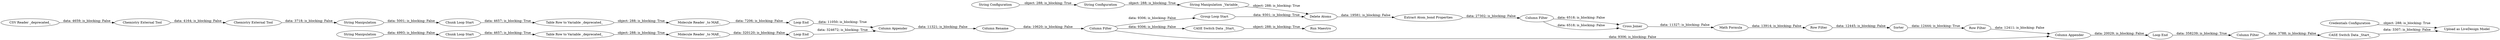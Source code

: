 digraph {
	"-4922662378336117254_15692" [label="Column Filter"]
	"-4922662378336117254_15694" [label=Sorter]
	"-4922662378336117254_15708" [label="Run Maestro"]
	"7573360070826485393_451" [label="Column Filter"]
	"-4922662378336117254_15691" [label="Cross Joiner"]
	"7573360070826485393_148" [label="Chunk Loop Start"]
	"7573360070826485393_435" [label="Column Rename"]
	"-4922662378336117254_15698" [label="Group Loop Start"]
	"7573360070826485393_457" [label="Molecule Reader _to MAE_"]
	"-4922662378336117254_15584" [label="String Manipulation _Variable_"]
	"7573360070826485393_141" [label="Molecule Reader _to MAE_"]
	"7573360070826485393_144" [label="Table Row to Variable _deprecated_"]
	"-4922662378336117254_38" [label="Column Filter"]
	"-4922662378336117254_15707" [label="Row Filter"]
	"-4922662378336117254_15706" [label="String Configuration"]
	"7573360070826485393_147" [label="Loop End"]
	"-4922662378336117254_15652" [label="CASE Switch Data _Start_"]
	"-4922662378336117254_452" [label="CSV Reader _deprecated_"]
	"-4922662378336117254_15688" [label="Math Formula"]
	"-4922662378336117254_15700" [label="Loop End"]
	"7573360070826485393_456" [label="Table Row to Variable _deprecated_"]
	"7573360070826485393_453" [label="String Manipulation"]
	"-4922662378336117254_15663" [label="Chemistry External Tool"]
	"-4922662378336117254_15709" [label="CASE Switch Data _Start_"]
	"-4922662378336117254_15697" [label="Row Filter"]
	"-4922662378336117254_15689" [label="Extract Atom_bond Properties"]
	"-4922662378336117254_15704" [label="Delete Atoms"]
	"7573360070826485393_455" [label="Chunk Loop Start"]
	"-4922662378336117254_15420" [label="String Configuration"]
	"-4922662378336117254_139" [label="Credentials Configuration"]
	"-4922662378336117254_56" [label="Upload as LiveDesign Model"]
	"-4922662378336117254_15665" [label="Chemistry External Tool"]
	"7573360070826485393_458" [label="Column Appender"]
	"7573360070826485393_454" [label="Loop End"]
	"-4922662378336117254_15699" [label="Column Appender"]
	"7573360070826485393_452" [label="String Manipulation"]
	"-4922662378336117254_15689" -> "-4922662378336117254_15692" [label="data: 27302; is_blocking: False"]
	"7573360070826485393_454" -> "7573360070826485393_458" [label="data: 324672; is_blocking: True"]
	"-4922662378336117254_15700" -> "-4922662378336117254_38" [label="data: 358239; is_blocking: True"]
	"-4922662378336117254_15704" -> "-4922662378336117254_15689" [label="data: 19581; is_blocking: False"]
	"-4922662378336117254_139" -> "-4922662378336117254_56" [label="object: 288; is_blocking: True"]
	"7573360070826485393_451" -> "-4922662378336117254_15709" [label="data: 9306; is_blocking: False"]
	"7573360070826485393_457" -> "7573360070826485393_454" [label="data: 320120; is_blocking: False"]
	"-4922662378336117254_15688" -> "-4922662378336117254_15707" [label="data: 13914; is_blocking: False"]
	"7573360070826485393_451" -> "-4922662378336117254_15699" [label="data: 9306; is_blocking: False"]
	"7573360070826485393_452" -> "7573360070826485393_148" [label="data: 5001; is_blocking: False"]
	"-4922662378336117254_15663" -> "-4922662378336117254_15665" [label="data: 4164; is_blocking: False"]
	"7573360070826485393_435" -> "7573360070826485393_451" [label="data: 10620; is_blocking: False"]
	"-4922662378336117254_15691" -> "-4922662378336117254_15688" [label="data: 11327; is_blocking: False"]
	"-4922662378336117254_15420" -> "-4922662378336117254_15706" [label="object: 288; is_blocking: True"]
	"7573360070826485393_456" -> "7573360070826485393_457" [label="object: 288; is_blocking: True"]
	"-4922662378336117254_15652" -> "-4922662378336117254_56" [label="data: 3307; is_blocking: False"]
	"7573360070826485393_455" -> "7573360070826485393_456" [label="data: 4657; is_blocking: True"]
	"-4922662378336117254_15706" -> "-4922662378336117254_15584" [label="object: 288; is_blocking: True"]
	"-4922662378336117254_15584" -> "-4922662378336117254_15704" [label="object: 288; is_blocking: True"]
	"-4922662378336117254_15697" -> "-4922662378336117254_15699" [label="data: 12411; is_blocking: False"]
	"-4922662378336117254_15665" -> "7573360070826485393_452" [label="data: 3718; is_blocking: False"]
	"-4922662378336117254_38" -> "-4922662378336117254_15652" [label="data: 3788; is_blocking: False"]
	"7573360070826485393_453" -> "7573360070826485393_455" [label="data: 4993; is_blocking: False"]
	"7573360070826485393_458" -> "7573360070826485393_435" [label="data: 11321; is_blocking: False"]
	"-4922662378336117254_15698" -> "-4922662378336117254_15704" [label="data: 9301; is_blocking: True"]
	"7573360070826485393_451" -> "-4922662378336117254_15698" [label="data: 9306; is_blocking: False"]
	"-4922662378336117254_15699" -> "-4922662378336117254_15700" [label="data: 20029; is_blocking: False"]
	"-4922662378336117254_452" -> "-4922662378336117254_15663" [label="data: 4659; is_blocking: False"]
	"-4922662378336117254_15709" -> "-4922662378336117254_15708" [label="object: 288; is_blocking: True"]
	"7573360070826485393_148" -> "7573360070826485393_144" [label="data: 4657; is_blocking: True"]
	"-4922662378336117254_15707" -> "-4922662378336117254_15694" [label="data: 12445; is_blocking: False"]
	"7573360070826485393_141" -> "7573360070826485393_147" [label="data: 7206; is_blocking: False"]
	"-4922662378336117254_15692" -> "-4922662378336117254_15691" [label="data: 6518; is_blocking: False"]
	"-4922662378336117254_15692" -> "-4922662378336117254_15691" [label="data: 6518; is_blocking: False"]
	"7573360070826485393_147" -> "7573360070826485393_458" [label="data: 11050; is_blocking: True"]
	"-4922662378336117254_15694" -> "-4922662378336117254_15697" [label="data: 12444; is_blocking: True"]
	"7573360070826485393_144" -> "7573360070826485393_141" [label="object: 288; is_blocking: True"]
	rankdir=LR
}
